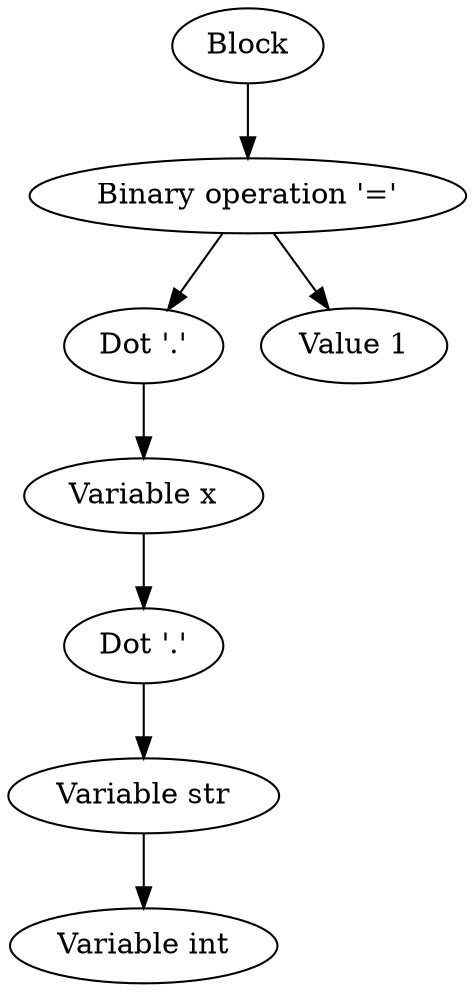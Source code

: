 digraph { 
	0 [label="Block"];
	1 [label="Binary operation '='"];
	0 -> 1
	2 [label="Dot '.'"];
	1 -> 2
	3 [label="Value 1"];
	1 -> 3
	4 [label="Variable x"];
	2 -> 4
	5 [label="Dot '.'"];
	4 -> 5
	6 [label="Variable str"];
	5 -> 6
	7 [label="Variable int"];
	6 -> 7
}